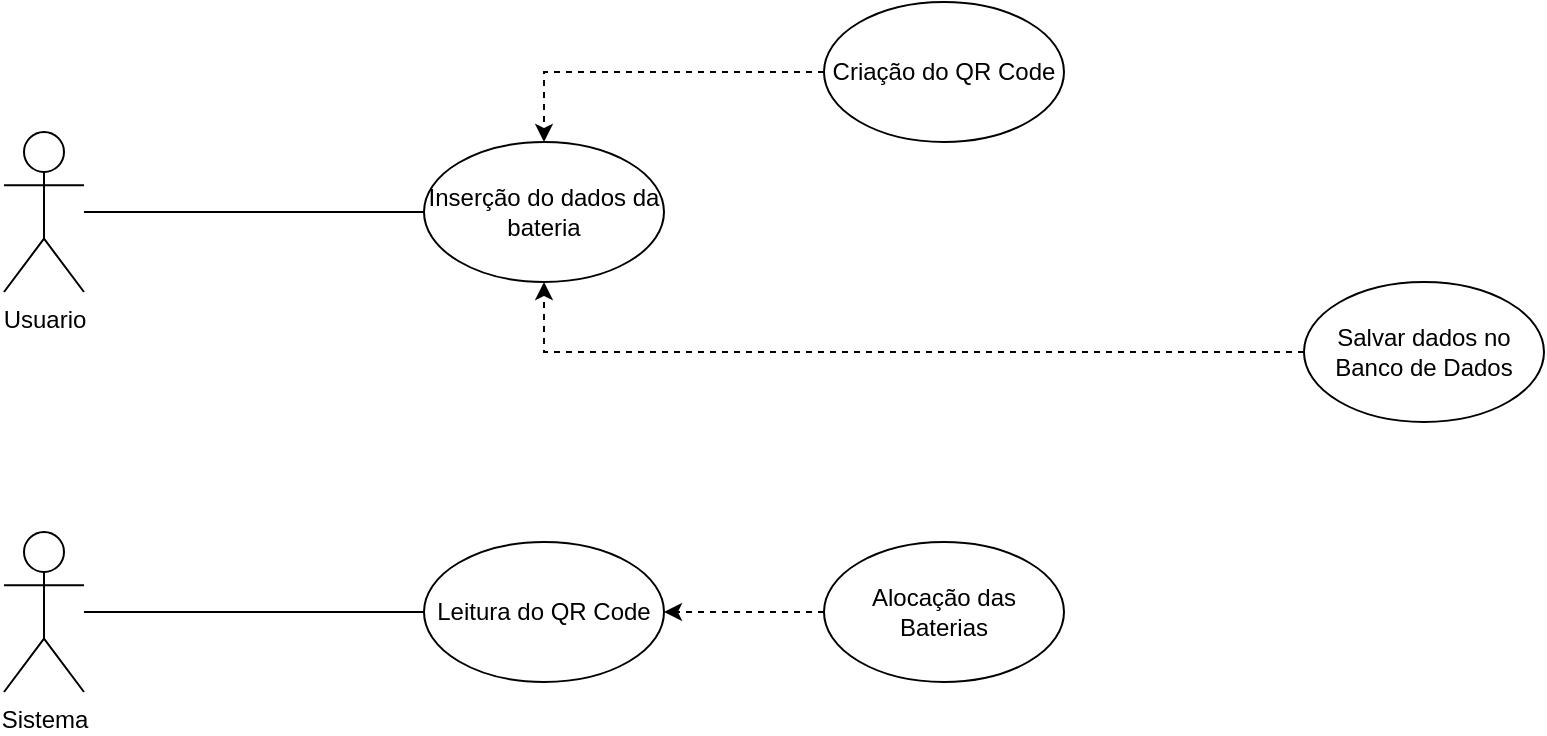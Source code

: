 <mxfile version="24.7.12">
  <diagram name="Página-1" id="ah83oopqMQ0ncV4CgpI1">
    <mxGraphModel dx="1195" dy="645" grid="1" gridSize="10" guides="1" tooltips="1" connect="1" arrows="1" fold="1" page="1" pageScale="1" pageWidth="1100" pageHeight="850" math="0" shadow="0">
      <root>
        <mxCell id="0" />
        <mxCell id="1" parent="0" />
        <mxCell id="NH0lVlh0F14EjiSKOWJ5-14" style="edgeStyle=orthogonalEdgeStyle;rounded=0;orthogonalLoop=1;jettySize=auto;html=1;endArrow=none;endFill=0;" edge="1" parent="1" source="NH0lVlh0F14EjiSKOWJ5-1" target="NH0lVlh0F14EjiSKOWJ5-12">
          <mxGeometry relative="1" as="geometry">
            <Array as="points" />
          </mxGeometry>
        </mxCell>
        <mxCell id="NH0lVlh0F14EjiSKOWJ5-1" value="&lt;div&gt;Usuario&lt;/div&gt;&lt;div&gt;&lt;br&gt;&lt;/div&gt;" style="shape=umlActor;verticalLabelPosition=bottom;verticalAlign=top;html=1;outlineConnect=0;" vertex="1" parent="1">
          <mxGeometry x="140" y="115" width="40" height="80" as="geometry" />
        </mxCell>
        <mxCell id="NH0lVlh0F14EjiSKOWJ5-22" style="edgeStyle=orthogonalEdgeStyle;rounded=0;orthogonalLoop=1;jettySize=auto;html=1;dashed=1;" edge="1" parent="1" source="NH0lVlh0F14EjiSKOWJ5-2" target="NH0lVlh0F14EjiSKOWJ5-12">
          <mxGeometry relative="1" as="geometry">
            <Array as="points">
              <mxPoint x="410" y="85" />
            </Array>
          </mxGeometry>
        </mxCell>
        <mxCell id="NH0lVlh0F14EjiSKOWJ5-2" value="Criação do QR Code" style="ellipse;whiteSpace=wrap;html=1;" vertex="1" parent="1">
          <mxGeometry x="550" y="50" width="120" height="70" as="geometry" />
        </mxCell>
        <mxCell id="NH0lVlh0F14EjiSKOWJ5-15" style="edgeStyle=orthogonalEdgeStyle;rounded=0;orthogonalLoop=1;jettySize=auto;html=1;endArrow=none;endFill=0;" edge="1" parent="1" source="NH0lVlh0F14EjiSKOWJ5-9" target="NH0lVlh0F14EjiSKOWJ5-10">
          <mxGeometry relative="1" as="geometry" />
        </mxCell>
        <mxCell id="NH0lVlh0F14EjiSKOWJ5-9" value="Sistema" style="shape=umlActor;verticalLabelPosition=bottom;verticalAlign=top;html=1;outlineConnect=0;" vertex="1" parent="1">
          <mxGeometry x="140" y="315" width="40" height="80" as="geometry" />
        </mxCell>
        <mxCell id="NH0lVlh0F14EjiSKOWJ5-10" value="Leitura do QR Code" style="ellipse;whiteSpace=wrap;html=1;" vertex="1" parent="1">
          <mxGeometry x="350" y="320" width="120" height="70" as="geometry" />
        </mxCell>
        <mxCell id="NH0lVlh0F14EjiSKOWJ5-12" value="Inserção do dados da bateria" style="ellipse;whiteSpace=wrap;html=1;" vertex="1" parent="1">
          <mxGeometry x="350" y="120" width="120" height="70" as="geometry" />
        </mxCell>
        <mxCell id="NH0lVlh0F14EjiSKOWJ5-38" style="edgeStyle=orthogonalEdgeStyle;rounded=0;orthogonalLoop=1;jettySize=auto;html=1;entryX=1;entryY=0.5;entryDx=0;entryDy=0;dashed=1;" edge="1" parent="1" source="NH0lVlh0F14EjiSKOWJ5-37" target="NH0lVlh0F14EjiSKOWJ5-10">
          <mxGeometry relative="1" as="geometry" />
        </mxCell>
        <mxCell id="NH0lVlh0F14EjiSKOWJ5-37" value="Alocação das Baterias" style="ellipse;whiteSpace=wrap;html=1;" vertex="1" parent="1">
          <mxGeometry x="550" y="320" width="120" height="70" as="geometry" />
        </mxCell>
        <mxCell id="NH0lVlh0F14EjiSKOWJ5-45" style="edgeStyle=orthogonalEdgeStyle;rounded=0;orthogonalLoop=1;jettySize=auto;html=1;endArrow=classic;endFill=1;dashed=1;" edge="1" parent="1" source="NH0lVlh0F14EjiSKOWJ5-43" target="NH0lVlh0F14EjiSKOWJ5-12">
          <mxGeometry relative="1" as="geometry">
            <Array as="points">
              <mxPoint x="410" y="225" />
            </Array>
          </mxGeometry>
        </mxCell>
        <mxCell id="NH0lVlh0F14EjiSKOWJ5-43" value="Salvar dados no Banco de Dados" style="ellipse;whiteSpace=wrap;html=1;" vertex="1" parent="1">
          <mxGeometry x="790" y="190" width="120" height="70" as="geometry" />
        </mxCell>
      </root>
    </mxGraphModel>
  </diagram>
</mxfile>
